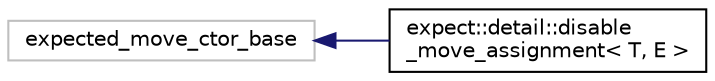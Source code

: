 digraph "Graphical Class Hierarchy"
{
  edge [fontname="Helvetica",fontsize="10",labelfontname="Helvetica",labelfontsize="10"];
  node [fontname="Helvetica",fontsize="10",shape=record];
  rankdir="LR";
  Node23 [label="expected_move_ctor_base",height=0.2,width=0.4,color="grey75", fillcolor="white", style="filled"];
  Node23 -> Node0 [dir="back",color="midnightblue",fontsize="10",style="solid",fontname="Helvetica"];
  Node0 [label="expect::detail::disable\l_move_assignment\< T, E \>",height=0.2,width=0.4,color="black", fillcolor="white", style="filled",URL="$d7/d5a/structexpect_1_1detail_1_1disable__move__assignment.html"];
}
